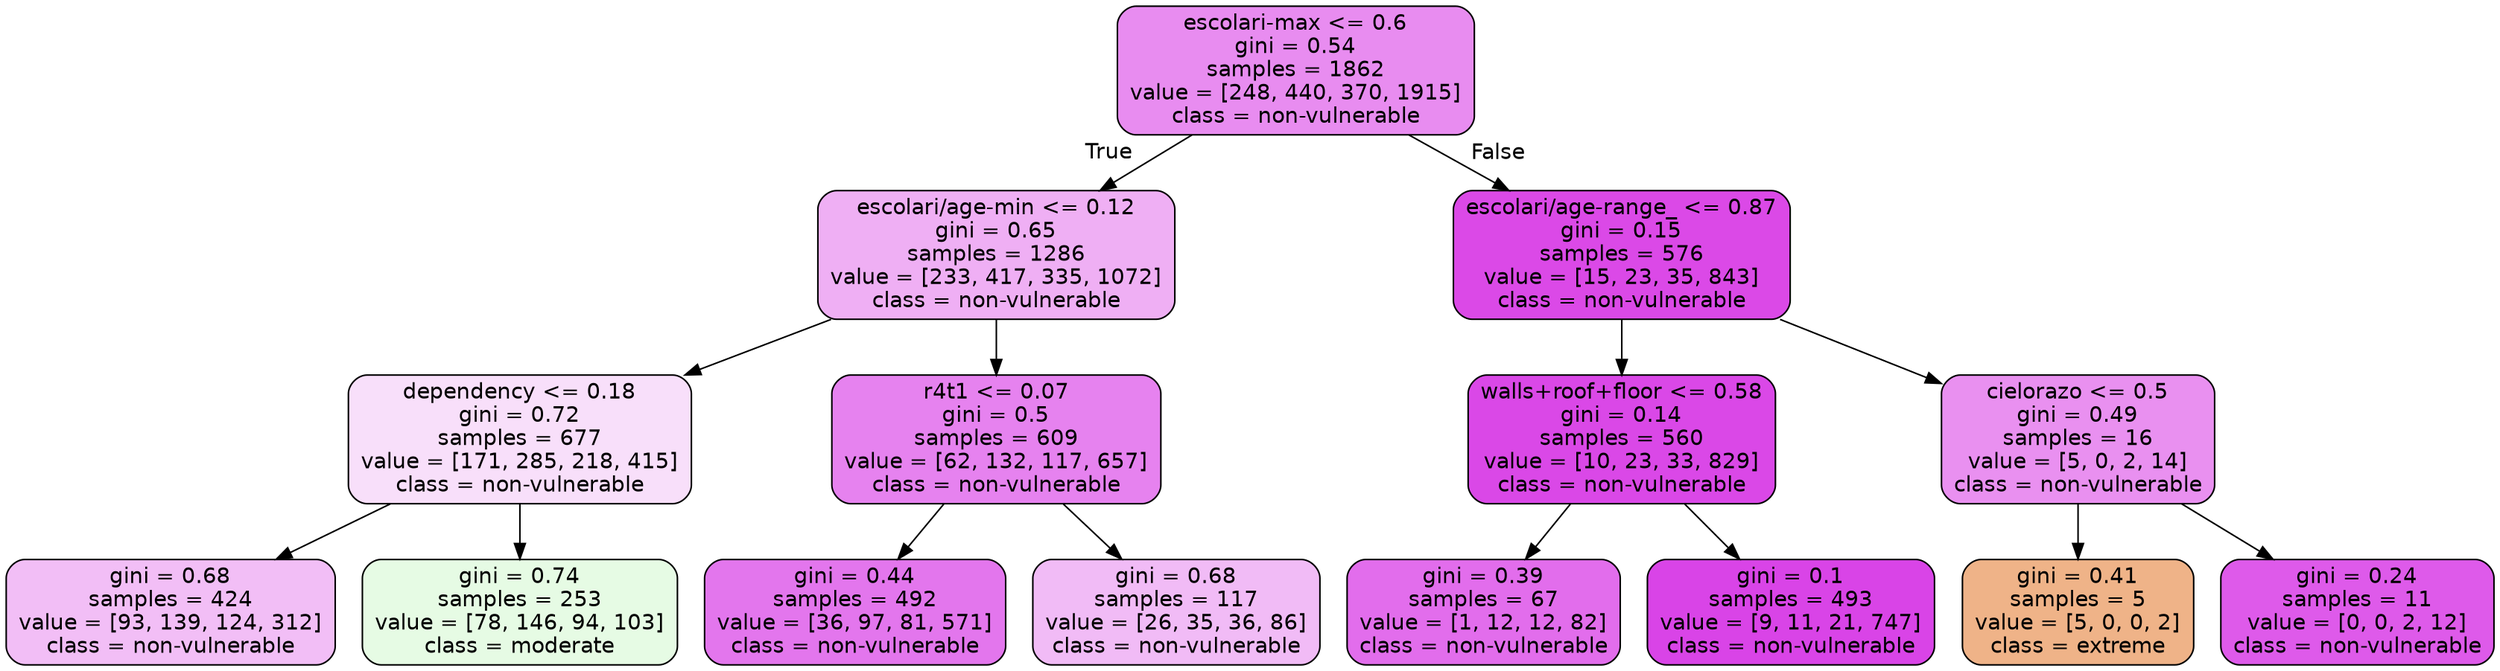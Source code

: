 digraph Tree {
node [shape=box, style="filled, rounded", color="black", fontname=helvetica] ;
edge [fontname=helvetica] ;
0 [label="escolari-max <= 0.6\ngini = 0.54\nsamples = 1862\nvalue = [248, 440, 370, 1915]\nclass = non-vulnerable", fillcolor="#d739e594"] ;
1 [label="escolari/age-min <= 0.12\ngini = 0.65\nsamples = 1286\nvalue = [233, 417, 335, 1072]\nclass = non-vulnerable", fillcolor="#d739e566"] ;
0 -> 1 [labeldistance=2.5, labelangle=45, headlabel="True"] ;
2 [label="dependency <= 0.18\ngini = 0.72\nsamples = 677\nvalue = [171, 285, 218, 415]\nclass = non-vulnerable", fillcolor="#d739e529"] ;
1 -> 2 ;
3 [label="gini = 0.68\nsamples = 424\nvalue = [93, 139, 124, 312]\nclass = non-vulnerable", fillcolor="#d739e553"] ;
2 -> 3 ;
4 [label="gini = 0.74\nsamples = 253\nvalue = [78, 146, 94, 103]\nclass = moderate", fillcolor="#47e53922"] ;
2 -> 4 ;
5 [label="r4t1 <= 0.07\ngini = 0.5\nsamples = 609\nvalue = [62, 132, 117, 657]\nclass = non-vulnerable", fillcolor="#d739e5a0"] ;
1 -> 5 ;
6 [label="gini = 0.44\nsamples = 492\nvalue = [36, 97, 81, 571]\nclass = non-vulnerable", fillcolor="#d739e5b0"] ;
5 -> 6 ;
7 [label="gini = 0.68\nsamples = 117\nvalue = [26, 35, 36, 86]\nclass = non-vulnerable", fillcolor="#d739e557"] ;
5 -> 7 ;
8 [label="escolari/age-range_ <= 0.87\ngini = 0.15\nsamples = 576\nvalue = [15, 23, 35, 843]\nclass = non-vulnerable", fillcolor="#d739e5ea"] ;
0 -> 8 [labeldistance=2.5, labelangle=-45, headlabel="False"] ;
9 [label="walls+roof+floor <= 0.58\ngini = 0.14\nsamples = 560\nvalue = [10, 23, 33, 829]\nclass = non-vulnerable", fillcolor="#d739e5eb"] ;
8 -> 9 ;
10 [label="gini = 0.39\nsamples = 67\nvalue = [1, 12, 12, 82]\nclass = non-vulnerable", fillcolor="#d739e5bc"] ;
9 -> 10 ;
11 [label="gini = 0.1\nsamples = 493\nvalue = [9, 11, 21, 747]\nclass = non-vulnerable", fillcolor="#d739e5f1"] ;
9 -> 11 ;
12 [label="cielorazo <= 0.5\ngini = 0.49\nsamples = 16\nvalue = [5, 0, 2, 14]\nclass = non-vulnerable", fillcolor="#d739e58f"] ;
8 -> 12 ;
13 [label="gini = 0.41\nsamples = 5\nvalue = [5, 0, 0, 2]\nclass = extreme", fillcolor="#e5813999"] ;
12 -> 13 ;
14 [label="gini = 0.24\nsamples = 11\nvalue = [0, 0, 2, 12]\nclass = non-vulnerable", fillcolor="#d739e5d4"] ;
12 -> 14 ;
}